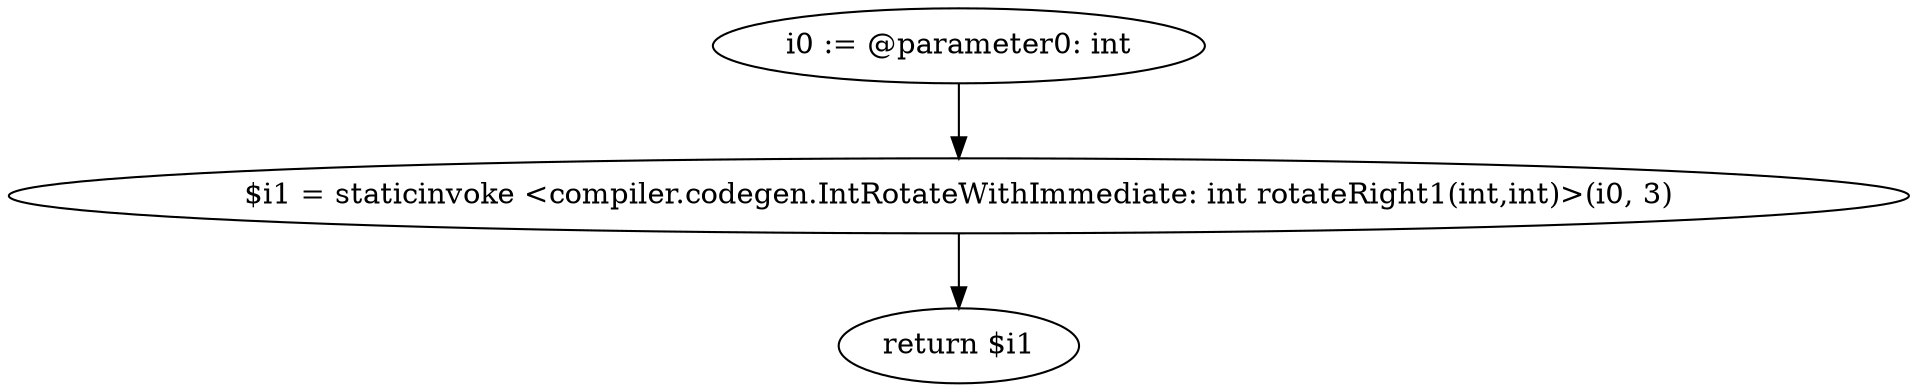 digraph "unitGraph" {
    "i0 := @parameter0: int"
    "$i1 = staticinvoke <compiler.codegen.IntRotateWithImmediate: int rotateRight1(int,int)>(i0, 3)"
    "return $i1"
    "i0 := @parameter0: int"->"$i1 = staticinvoke <compiler.codegen.IntRotateWithImmediate: int rotateRight1(int,int)>(i0, 3)";
    "$i1 = staticinvoke <compiler.codegen.IntRotateWithImmediate: int rotateRight1(int,int)>(i0, 3)"->"return $i1";
}
